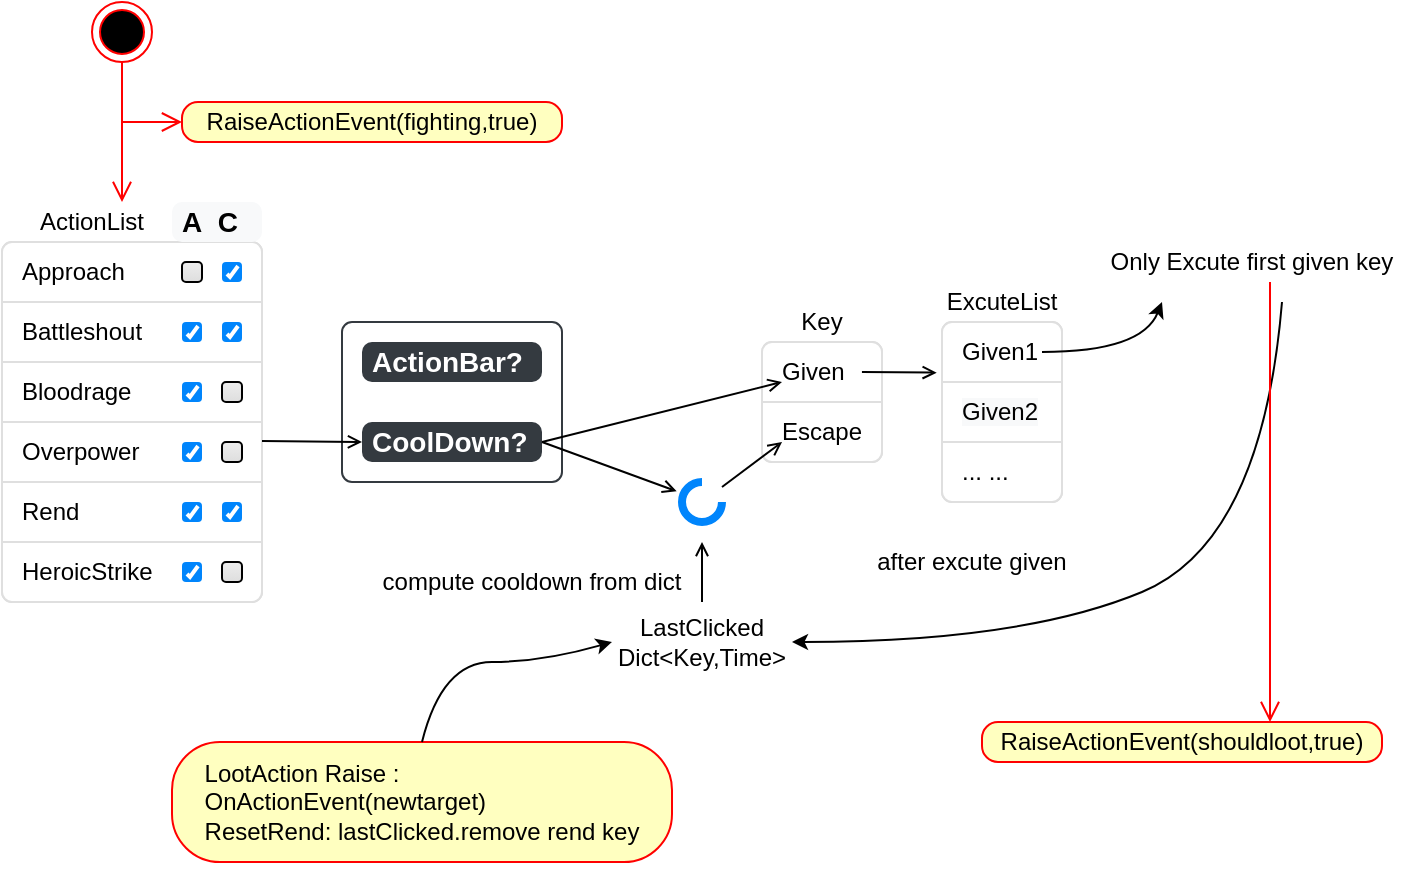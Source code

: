 <mxfile version="20.0.3" type="github">
  <diagram id="RLPOEAdhcGwVArlybR_r" name="Page-1">
    <mxGraphModel dx="1422" dy="762" grid="1" gridSize="10" guides="1" tooltips="1" connect="1" arrows="1" fold="1" page="1" pageScale="1" pageWidth="827" pageHeight="1169" math="0" shadow="0">
      <root>
        <mxCell id="0" />
        <mxCell id="1" parent="0" />
        <mxCell id="MGv8dR7Y4dB5yCq7bM32-1" value="" style="html=1;shadow=0;dashed=0;shape=mxgraph.bootstrap.rrect;rSize=5;strokeColor=#DFDFDF;html=1;whiteSpace=wrap;fillColor=#FFFFFF;fontColor=#000000;" parent="1" vertex="1">
          <mxGeometry x="120" y="290" width="130" height="180" as="geometry" />
        </mxCell>
        <mxCell id="MGv8dR7Y4dB5yCq7bM32-2" value="Approach" style="strokeColor=inherit;fillColor=inherit;gradientColor=inherit;fontColor=inherit;html=1;shadow=0;dashed=0;shape=mxgraph.bootstrap.topButton;rSize=5;perimeter=none;whiteSpace=wrap;resizeWidth=1;align=left;spacing=10;" parent="MGv8dR7Y4dB5yCq7bM32-1" vertex="1">
          <mxGeometry width="130" height="30" relative="1" as="geometry" />
        </mxCell>
        <mxCell id="MGv8dR7Y4dB5yCq7bM32-3" value="Battleshout" style="strokeColor=inherit;fillColor=inherit;gradientColor=inherit;fontColor=inherit;html=1;shadow=0;dashed=0;perimeter=none;whiteSpace=wrap;resizeWidth=1;align=left;spacing=10;" parent="MGv8dR7Y4dB5yCq7bM32-1" vertex="1">
          <mxGeometry width="130" height="30" relative="1" as="geometry">
            <mxPoint y="30" as="offset" />
          </mxGeometry>
        </mxCell>
        <mxCell id="MGv8dR7Y4dB5yCq7bM32-4" value="Bloodrage" style="strokeColor=inherit;fillColor=inherit;gradientColor=inherit;fontColor=inherit;html=1;shadow=0;dashed=0;perimeter=none;whiteSpace=wrap;resizeWidth=1;align=left;spacing=10;" parent="MGv8dR7Y4dB5yCq7bM32-1" vertex="1">
          <mxGeometry width="130" height="30" relative="1" as="geometry">
            <mxPoint y="60" as="offset" />
          </mxGeometry>
        </mxCell>
        <mxCell id="MGv8dR7Y4dB5yCq7bM32-5" value="Overpower" style="strokeColor=inherit;fillColor=inherit;gradientColor=inherit;fontColor=inherit;html=1;shadow=0;dashed=0;perimeter=none;whiteSpace=wrap;resizeWidth=1;align=left;spacing=10;" parent="MGv8dR7Y4dB5yCq7bM32-1" vertex="1">
          <mxGeometry width="130" height="30" relative="1" as="geometry">
            <mxPoint y="90" as="offset" />
          </mxGeometry>
        </mxCell>
        <mxCell id="MGv8dR7Y4dB5yCq7bM32-6" value="HeroicStrike" style="strokeColor=inherit;fillColor=inherit;gradientColor=inherit;fontColor=inherit;html=1;shadow=0;dashed=0;shape=mxgraph.bootstrap.bottomButton;rSize=5;perimeter=none;whiteSpace=wrap;resizeWidth=1;resizeHeight=0;align=left;spacing=10;" parent="MGv8dR7Y4dB5yCq7bM32-1" vertex="1">
          <mxGeometry y="1" width="130" height="30" relative="1" as="geometry">
            <mxPoint y="-30" as="offset" />
          </mxGeometry>
        </mxCell>
        <mxCell id="MGv8dR7Y4dB5yCq7bM32-16" value="Rend" style="strokeColor=inherit;fillColor=inherit;gradientColor=inherit;fontColor=inherit;html=1;shadow=0;dashed=0;perimeter=none;whiteSpace=wrap;resizeWidth=1;align=left;spacing=10;" parent="MGv8dR7Y4dB5yCq7bM32-1" vertex="1">
          <mxGeometry width="130" height="30" relative="1" as="geometry">
            <mxPoint y="120" as="offset" />
          </mxGeometry>
        </mxCell>
        <mxCell id="MGv8dR7Y4dB5yCq7bM32-70" value="" style="html=1;shadow=0;dashed=0;shape=mxgraph.bootstrap.checkbox2;labelPosition=right;verticalLabelPosition=middle;align=left;verticalAlign=middle;gradientColor=#DEDEDE;fillColor=#EDEDED;checked=1;spacing=5;checkedFill=#0085FC;checkedStroke=#ffffff;sketch=0;" parent="MGv8dR7Y4dB5yCq7bM32-1" vertex="1">
          <mxGeometry x="110" y="10" width="10" height="10" as="geometry" />
        </mxCell>
        <mxCell id="MGv8dR7Y4dB5yCq7bM32-71" value="" style="html=1;shadow=0;dashed=0;shape=mxgraph.bootstrap.checkbox2;labelPosition=right;verticalLabelPosition=middle;align=left;verticalAlign=middle;gradientColor=#DEDEDE;fillColor=#EDEDED;checked=0;spacing=5;fontColor=#6C767D;checkedFill=#0085FC;checkedStroke=#ffffff;sketch=0;" parent="MGv8dR7Y4dB5yCq7bM32-1" vertex="1">
          <mxGeometry x="90" y="10" width="10" height="10" as="geometry" />
        </mxCell>
        <mxCell id="MGv8dR7Y4dB5yCq7bM32-73" value="" style="html=1;shadow=0;dashed=0;shape=mxgraph.bootstrap.checkbox2;labelPosition=right;verticalLabelPosition=middle;align=left;verticalAlign=middle;gradientColor=#DEDEDE;fillColor=#EDEDED;checked=0;spacing=5;fontColor=#6C767D;checkedFill=#0085FC;checkedStroke=#ffffff;sketch=0;" parent="MGv8dR7Y4dB5yCq7bM32-1" vertex="1">
          <mxGeometry x="110" y="160" width="10" height="10" as="geometry" />
        </mxCell>
        <mxCell id="MGv8dR7Y4dB5yCq7bM32-74" value="" style="html=1;shadow=0;dashed=0;shape=mxgraph.bootstrap.checkbox2;labelPosition=right;verticalLabelPosition=middle;align=left;verticalAlign=middle;gradientColor=#DEDEDE;fillColor=#EDEDED;checked=1;spacing=5;checkedFill=#0085FC;checkedStroke=#ffffff;sketch=0;" parent="MGv8dR7Y4dB5yCq7bM32-1" vertex="1">
          <mxGeometry x="90" y="160" width="10" height="10" as="geometry" />
        </mxCell>
        <mxCell id="MGv8dR7Y4dB5yCq7bM32-75" value="" style="html=1;shadow=0;dashed=0;shape=mxgraph.bootstrap.checkbox2;labelPosition=right;verticalLabelPosition=middle;align=left;verticalAlign=middle;gradientColor=#DEDEDE;fillColor=#EDEDED;checked=1;spacing=5;checkedFill=#0085FC;checkedStroke=#ffffff;sketch=0;" parent="MGv8dR7Y4dB5yCq7bM32-1" vertex="1">
          <mxGeometry x="90" y="40" width="10" height="10" as="geometry" />
        </mxCell>
        <mxCell id="MGv8dR7Y4dB5yCq7bM32-76" value="" style="html=1;shadow=0;dashed=0;shape=mxgraph.bootstrap.checkbox2;labelPosition=right;verticalLabelPosition=middle;align=left;verticalAlign=middle;gradientColor=#DEDEDE;fillColor=#EDEDED;checked=1;spacing=5;checkedFill=#0085FC;checkedStroke=#ffffff;sketch=0;" parent="MGv8dR7Y4dB5yCq7bM32-1" vertex="1">
          <mxGeometry x="90" y="70" width="10" height="10" as="geometry" />
        </mxCell>
        <mxCell id="MGv8dR7Y4dB5yCq7bM32-77" value="" style="html=1;shadow=0;dashed=0;shape=mxgraph.bootstrap.checkbox2;labelPosition=right;verticalLabelPosition=middle;align=left;verticalAlign=middle;gradientColor=#DEDEDE;fillColor=#EDEDED;checked=1;spacing=5;checkedFill=#0085FC;checkedStroke=#ffffff;sketch=0;" parent="MGv8dR7Y4dB5yCq7bM32-1" vertex="1">
          <mxGeometry x="90" y="100" width="10" height="10" as="geometry" />
        </mxCell>
        <mxCell id="MGv8dR7Y4dB5yCq7bM32-78" value="" style="html=1;shadow=0;dashed=0;shape=mxgraph.bootstrap.checkbox2;labelPosition=right;verticalLabelPosition=middle;align=left;verticalAlign=middle;gradientColor=#DEDEDE;fillColor=#EDEDED;checked=1;spacing=5;checkedFill=#0085FC;checkedStroke=#ffffff;sketch=0;" parent="MGv8dR7Y4dB5yCq7bM32-1" vertex="1">
          <mxGeometry x="90" y="130" width="10" height="10" as="geometry" />
        </mxCell>
        <mxCell id="MGv8dR7Y4dB5yCq7bM32-79" value="" style="html=1;shadow=0;dashed=0;shape=mxgraph.bootstrap.checkbox2;labelPosition=right;verticalLabelPosition=middle;align=left;verticalAlign=middle;gradientColor=#DEDEDE;fillColor=#EDEDED;checked=0;spacing=5;fontColor=#6C767D;checkedFill=#0085FC;checkedStroke=#ffffff;sketch=0;" parent="MGv8dR7Y4dB5yCq7bM32-1" vertex="1">
          <mxGeometry x="110" y="70" width="10" height="10" as="geometry" />
        </mxCell>
        <mxCell id="MGv8dR7Y4dB5yCq7bM32-80" value="" style="html=1;shadow=0;dashed=0;shape=mxgraph.bootstrap.checkbox2;labelPosition=right;verticalLabelPosition=middle;align=left;verticalAlign=middle;gradientColor=#DEDEDE;fillColor=#EDEDED;checked=1;spacing=5;checkedFill=#0085FC;checkedStroke=#ffffff;sketch=0;" parent="MGv8dR7Y4dB5yCq7bM32-1" vertex="1">
          <mxGeometry x="110" y="130" width="10" height="10" as="geometry" />
        </mxCell>
        <mxCell id="MGv8dR7Y4dB5yCq7bM32-81" value="" style="html=1;shadow=0;dashed=0;shape=mxgraph.bootstrap.checkbox2;labelPosition=right;verticalLabelPosition=middle;align=left;verticalAlign=middle;gradientColor=#DEDEDE;fillColor=#EDEDED;checked=0;spacing=5;fontColor=#6C767D;checkedFill=#0085FC;checkedStroke=#ffffff;sketch=0;" parent="MGv8dR7Y4dB5yCq7bM32-1" vertex="1">
          <mxGeometry x="110" y="100" width="10" height="10" as="geometry" />
        </mxCell>
        <mxCell id="MGv8dR7Y4dB5yCq7bM32-82" value="" style="html=1;shadow=0;dashed=0;shape=mxgraph.bootstrap.checkbox2;labelPosition=right;verticalLabelPosition=middle;align=left;verticalAlign=middle;gradientColor=#DEDEDE;fillColor=#EDEDED;checked=1;spacing=5;checkedFill=#0085FC;checkedStroke=#ffffff;sketch=0;" parent="MGv8dR7Y4dB5yCq7bM32-1" vertex="1">
          <mxGeometry x="110" y="40" width="10" height="10" as="geometry" />
        </mxCell>
        <mxCell id="MGv8dR7Y4dB5yCq7bM32-22" value="ActionBar?" style="html=1;shadow=0;dashed=0;shape=mxgraph.bootstrap.rrect;rSize=5;strokeColor=none;strokeWidth=1;fillColor=#343A40;fontColor=#FFFFFF;whiteSpace=wrap;align=left;verticalAlign=middle;spacingLeft=0;fontStyle=1;fontSize=14;spacing=5;" parent="1" vertex="1">
          <mxGeometry x="300" y="340" width="90" height="20" as="geometry" />
        </mxCell>
        <mxCell id="MGv8dR7Y4dB5yCq7bM32-23" value="CoolDown?" style="html=1;shadow=0;dashed=0;shape=mxgraph.bootstrap.rrect;rSize=5;strokeColor=none;strokeWidth=1;fillColor=#343A40;fontColor=#FFFFFF;whiteSpace=wrap;align=left;verticalAlign=middle;spacingLeft=0;fontStyle=1;fontSize=14;spacing=5;" parent="1" vertex="1">
          <mxGeometry x="300" y="380" width="90" height="20" as="geometry" />
        </mxCell>
        <mxCell id="MGv8dR7Y4dB5yCq7bM32-24" value="" style="html=1;shadow=0;dashed=0;shape=mxgraph.bootstrap.rrect;rSize=5;strokeColor=#343A40;strokeWidth=1;fillColor=none;fontColor=#343A40;whiteSpace=wrap;align=center;verticalAlign=middle;spacingLeft=0;fontStyle=0;fontSize=16;spacing=5;" parent="1" vertex="1">
          <mxGeometry x="290" y="330" width="110" height="80" as="geometry" />
        </mxCell>
        <mxCell id="MGv8dR7Y4dB5yCq7bM32-25" value="" style="html=1;shadow=0;dashed=0;shape=mxgraph.bootstrap.rrect;rSize=5;strokeColor=#DFDFDF;html=1;whiteSpace=wrap;fillColor=#FFFFFF;fontColor=#000000;" parent="1" vertex="1">
          <mxGeometry x="500" y="340" width="60" height="60" as="geometry" />
        </mxCell>
        <mxCell id="MGv8dR7Y4dB5yCq7bM32-26" value="Given" style="strokeColor=inherit;fillColor=inherit;gradientColor=inherit;fontColor=inherit;html=1;shadow=0;dashed=0;shape=mxgraph.bootstrap.topButton;rSize=5;perimeter=none;whiteSpace=wrap;resizeWidth=1;align=left;spacing=10;" parent="MGv8dR7Y4dB5yCq7bM32-25" vertex="1">
          <mxGeometry width="60" height="30" relative="1" as="geometry" />
        </mxCell>
        <mxCell id="MGv8dR7Y4dB5yCq7bM32-28" value="Escape" style="strokeColor=inherit;fillColor=inherit;gradientColor=inherit;fontColor=inherit;html=1;shadow=0;dashed=0;shape=mxgraph.bootstrap.bottomButton;rSize=5;perimeter=none;whiteSpace=wrap;resizeWidth=1;resizeHeight=0;align=left;spacing=10;" parent="MGv8dR7Y4dB5yCq7bM32-25" vertex="1">
          <mxGeometry y="1" width="60" height="30" relative="1" as="geometry">
            <mxPoint y="-30" as="offset" />
          </mxGeometry>
        </mxCell>
        <mxCell id="MGv8dR7Y4dB5yCq7bM32-30" value="Key" style="text;html=1;strokeColor=none;fillColor=none;align=center;verticalAlign=middle;whiteSpace=wrap;rounded=0;" parent="1" vertex="1">
          <mxGeometry x="500" y="320" width="60" height="20" as="geometry" />
        </mxCell>
        <mxCell id="MGv8dR7Y4dB5yCq7bM32-31" value="ActionList" style="text;html=1;strokeColor=none;fillColor=none;align=center;verticalAlign=middle;whiteSpace=wrap;rounded=0;" parent="1" vertex="1">
          <mxGeometry x="135" y="270" width="60" height="20" as="geometry" />
        </mxCell>
        <mxCell id="MGv8dR7Y4dB5yCq7bM32-83" value="A&amp;nbsp; C" style="html=1;shadow=0;dashed=0;shape=mxgraph.bootstrap.rrect;rSize=5;strokeColor=none;strokeWidth=1;fillColor=#F8F9FA;fontColor=#000000;whiteSpace=wrap;align=left;verticalAlign=middle;spacingLeft=0;fontStyle=1;fontSize=14;spacing=5;" parent="1" vertex="1">
          <mxGeometry x="205" y="270" width="45" height="20" as="geometry" />
        </mxCell>
        <mxCell id="MGv8dR7Y4dB5yCq7bM32-84" value="" style="html=1;shadow=0;dashed=0;shape=mxgraph.basic.arc;startAngle=0.25;endAngle=1;strokeWidth=4;strokeColor=#0085FC;" parent="1" vertex="1">
          <mxGeometry x="460" y="410" width="20" height="20" as="geometry" />
        </mxCell>
        <mxCell id="MGv8dR7Y4dB5yCq7bM32-85" value="" style="endArrow=open;endFill=1;endSize=5;html=1;rounded=0;startSize=0;" parent="1" edge="1">
          <mxGeometry width="160" relative="1" as="geometry">
            <mxPoint x="250" y="389.5" as="sourcePoint" />
            <mxPoint x="300" y="390" as="targetPoint" />
          </mxGeometry>
        </mxCell>
        <mxCell id="MGv8dR7Y4dB5yCq7bM32-86" value="" style="endArrow=open;endFill=1;endSize=5;html=1;rounded=0;startSize=0;" parent="1" edge="1">
          <mxGeometry width="160" relative="1" as="geometry">
            <mxPoint x="390" y="390" as="sourcePoint" />
            <mxPoint x="510" y="360" as="targetPoint" />
          </mxGeometry>
        </mxCell>
        <mxCell id="MGv8dR7Y4dB5yCq7bM32-87" value="" style="endArrow=open;endFill=1;endSize=5;html=1;rounded=0;startSize=0;entryX=0.167;entryY=0.667;entryDx=0;entryDy=0;entryPerimeter=0;" parent="1" source="MGv8dR7Y4dB5yCq7bM32-84" target="MGv8dR7Y4dB5yCq7bM32-28" edge="1">
          <mxGeometry width="160" relative="1" as="geometry">
            <mxPoint x="490" y="390" as="sourcePoint" />
            <mxPoint x="570" y="395" as="targetPoint" />
          </mxGeometry>
        </mxCell>
        <mxCell id="MGv8dR7Y4dB5yCq7bM32-88" value="" style="endArrow=open;endFill=1;endSize=5;html=1;rounded=0;startSize=0;entryX=-0.133;entryY=0.233;entryDx=0;entryDy=0;entryPerimeter=0;" parent="1" target="MGv8dR7Y4dB5yCq7bM32-84" edge="1">
          <mxGeometry width="160" relative="1" as="geometry">
            <mxPoint x="390" y="390" as="sourcePoint" />
            <mxPoint x="466.66" y="426" as="targetPoint" />
          </mxGeometry>
        </mxCell>
        <mxCell id="MGv8dR7Y4dB5yCq7bM32-89" value="LastClicked Dict&amp;lt;Key,Time&amp;gt;" style="text;html=1;strokeColor=none;fillColor=none;align=center;verticalAlign=middle;whiteSpace=wrap;rounded=0;" parent="1" vertex="1">
          <mxGeometry x="425" y="480" width="90" height="20" as="geometry" />
        </mxCell>
        <mxCell id="MGv8dR7Y4dB5yCq7bM32-90" value="" style="html=1;shadow=0;dashed=0;shape=mxgraph.bootstrap.rrect;rSize=5;strokeColor=#DFDFDF;html=1;whiteSpace=wrap;fillColor=#FFFFFF;fontColor=#000000;" parent="1" vertex="1">
          <mxGeometry x="590" y="330" width="60" height="90" as="geometry" />
        </mxCell>
        <mxCell id="MGv8dR7Y4dB5yCq7bM32-91" value="Given1" style="strokeColor=inherit;fillColor=inherit;gradientColor=inherit;fontColor=inherit;html=1;shadow=0;dashed=0;shape=mxgraph.bootstrap.topButton;rSize=5;perimeter=none;whiteSpace=wrap;resizeWidth=1;align=left;spacing=10;" parent="MGv8dR7Y4dB5yCq7bM32-90" vertex="1">
          <mxGeometry width="60" height="30" relative="1" as="geometry" />
        </mxCell>
        <mxCell id="MGv8dR7Y4dB5yCq7bM32-92" value="... ..." style="strokeColor=inherit;fillColor=inherit;gradientColor=inherit;fontColor=inherit;html=1;shadow=0;dashed=0;shape=mxgraph.bootstrap.bottomButton;rSize=5;perimeter=none;whiteSpace=wrap;resizeWidth=1;resizeHeight=0;align=left;spacing=10;" parent="MGv8dR7Y4dB5yCq7bM32-90" vertex="1">
          <mxGeometry y="1" width="60" height="30" relative="1" as="geometry">
            <mxPoint y="-30" as="offset" />
          </mxGeometry>
        </mxCell>
        <mxCell id="MGv8dR7Y4dB5yCq7bM32-94" value="&lt;span style=&quot;color: rgb(0, 0, 0); font-family: Helvetica; font-size: 12px; font-style: normal; font-variant-ligatures: normal; font-variant-caps: normal; font-weight: 400; letter-spacing: normal; orphans: 2; text-align: left; text-indent: 0px; text-transform: none; widows: 2; word-spacing: 0px; -webkit-text-stroke-width: 0px; background-color: rgb(248, 249, 250); text-decoration-thickness: initial; text-decoration-style: initial; text-decoration-color: initial; float: none; display: inline !important;&quot;&gt;Given2&lt;/span&gt;" style="strokeColor=inherit;fillColor=inherit;gradientColor=inherit;fontColor=inherit;html=1;shadow=0;dashed=0;perimeter=none;whiteSpace=wrap;resizeWidth=1;align=left;spacing=10;" parent="MGv8dR7Y4dB5yCq7bM32-90" vertex="1">
          <mxGeometry y="30" width="60" height="30" as="geometry" />
        </mxCell>
        <mxCell id="MGv8dR7Y4dB5yCq7bM32-93" value="ExcuteList" style="text;html=1;strokeColor=none;fillColor=none;align=center;verticalAlign=middle;whiteSpace=wrap;rounded=0;" parent="1" vertex="1">
          <mxGeometry x="590" y="310" width="60" height="20" as="geometry" />
        </mxCell>
        <mxCell id="MGv8dR7Y4dB5yCq7bM32-95" value="" style="endArrow=open;endFill=1;endSize=5;html=1;rounded=0;startSize=0;entryX=-0.044;entryY=-0.156;entryDx=0;entryDy=0;entryPerimeter=0;exitX=0.833;exitY=0.5;exitDx=0;exitDy=0;exitPerimeter=0;" parent="1" source="MGv8dR7Y4dB5yCq7bM32-26" target="MGv8dR7Y4dB5yCq7bM32-94" edge="1">
          <mxGeometry width="160" relative="1" as="geometry">
            <mxPoint x="550" y="350" as="sourcePoint" />
            <mxPoint x="520" y="370" as="targetPoint" />
          </mxGeometry>
        </mxCell>
        <mxCell id="MGv8dR7Y4dB5yCq7bM32-99" value="" style="curved=1;endArrow=classic;html=1;rounded=0;startSize=0;endSize=5;" parent="1" edge="1">
          <mxGeometry width="50" height="50" relative="1" as="geometry">
            <mxPoint x="640" y="345" as="sourcePoint" />
            <mxPoint x="700" y="320" as="targetPoint" />
            <Array as="points">
              <mxPoint x="690" y="345" />
            </Array>
          </mxGeometry>
        </mxCell>
        <mxCell id="MGv8dR7Y4dB5yCq7bM32-100" value="Only Excute first given key" style="text;html=1;strokeColor=none;fillColor=none;align=center;verticalAlign=middle;whiteSpace=wrap;rounded=0;" parent="1" vertex="1">
          <mxGeometry x="670" y="290" width="150" height="20" as="geometry" />
        </mxCell>
        <mxCell id="MGv8dR7Y4dB5yCq7bM32-101" value="" style="curved=1;endArrow=classic;html=1;rounded=0;startSize=0;endSize=5;entryX=1;entryY=0.5;entryDx=0;entryDy=0;" parent="1" target="MGv8dR7Y4dB5yCq7bM32-89" edge="1">
          <mxGeometry width="50" height="50" relative="1" as="geometry">
            <mxPoint x="760" y="320" as="sourcePoint" />
            <mxPoint x="440" y="320" as="targetPoint" />
            <Array as="points">
              <mxPoint x="750" y="440" />
              <mxPoint x="630" y="490" />
            </Array>
          </mxGeometry>
        </mxCell>
        <mxCell id="MGv8dR7Y4dB5yCq7bM32-103" value="" style="endArrow=open;endFill=1;endSize=5;html=1;rounded=0;startSize=0;" parent="1" edge="1">
          <mxGeometry width="160" relative="1" as="geometry">
            <mxPoint x="470" y="470" as="sourcePoint" />
            <mxPoint x="470" y="440" as="targetPoint" />
          </mxGeometry>
        </mxCell>
        <mxCell id="MGv8dR7Y4dB5yCq7bM32-104" value="compute cooldown from dict" style="text;html=1;strokeColor=none;fillColor=none;align=center;verticalAlign=middle;whiteSpace=wrap;rounded=0;" parent="1" vertex="1">
          <mxGeometry x="300" y="450" width="170" height="20" as="geometry" />
        </mxCell>
        <mxCell id="av6z6smTz8OFn_1u3UOK-3" value="after excute given" style="text;html=1;strokeColor=none;fillColor=none;align=center;verticalAlign=middle;whiteSpace=wrap;rounded=0;" vertex="1" parent="1">
          <mxGeometry x="530" y="440" width="150" height="20" as="geometry" />
        </mxCell>
        <mxCell id="av6z6smTz8OFn_1u3UOK-4" value="&lt;span style=&quot;text-align: left;&quot;&gt;RaiseActionEvent(shouldloot,true)&lt;/span&gt;" style="rounded=1;whiteSpace=wrap;html=1;arcSize=40;fontColor=#000000;fillColor=#ffffc0;strokeColor=#ff0000;" vertex="1" parent="1">
          <mxGeometry x="610" y="530" width="200" height="20" as="geometry" />
        </mxCell>
        <mxCell id="av6z6smTz8OFn_1u3UOK-5" value="" style="edgeStyle=orthogonalEdgeStyle;html=1;verticalAlign=bottom;endArrow=open;endSize=8;strokeColor=#ff0000;rounded=0;exitX=0.56;exitY=1;exitDx=0;exitDy=0;exitPerimeter=0;entryX=0.72;entryY=0;entryDx=0;entryDy=0;entryPerimeter=0;" edge="1" source="MGv8dR7Y4dB5yCq7bM32-100" parent="1" target="av6z6smTz8OFn_1u3UOK-4">
          <mxGeometry relative="1" as="geometry">
            <mxPoint x="754" y="520" as="targetPoint" />
            <Array as="points" />
          </mxGeometry>
        </mxCell>
        <mxCell id="av6z6smTz8OFn_1u3UOK-6" value="&lt;span style=&quot;text-align: left;&quot;&gt;RaiseActionEvent(fighting,true)&lt;/span&gt;" style="rounded=1;whiteSpace=wrap;html=1;arcSize=40;fontColor=#000000;fillColor=#ffffc0;strokeColor=#ff0000;" vertex="1" parent="1">
          <mxGeometry x="210" y="220" width="190" height="20" as="geometry" />
        </mxCell>
        <mxCell id="av6z6smTz8OFn_1u3UOK-7" value="" style="edgeStyle=orthogonalEdgeStyle;html=1;verticalAlign=bottom;endArrow=open;endSize=8;strokeColor=#ff0000;rounded=0;entryX=0.75;entryY=0;entryDx=0;entryDy=0;exitX=0.5;exitY=1;exitDx=0;exitDy=0;" edge="1" source="av6z6smTz8OFn_1u3UOK-8" parent="1" target="MGv8dR7Y4dB5yCq7bM32-31">
          <mxGeometry relative="1" as="geometry">
            <mxPoint x="180" y="240" as="targetPoint" />
            <mxPoint x="270" y="240" as="sourcePoint" />
            <Array as="points">
              <mxPoint x="180" y="270" />
              <mxPoint x="180" y="270" />
            </Array>
          </mxGeometry>
        </mxCell>
        <mxCell id="av6z6smTz8OFn_1u3UOK-8" value="" style="ellipse;html=1;shape=endState;fillColor=#000000;strokeColor=#ff0000;" vertex="1" parent="1">
          <mxGeometry x="165" y="170" width="30" height="30" as="geometry" />
        </mxCell>
        <mxCell id="av6z6smTz8OFn_1u3UOK-9" value="" style="edgeStyle=orthogonalEdgeStyle;html=1;verticalAlign=bottom;endArrow=open;endSize=8;strokeColor=#ff0000;rounded=0;" edge="1" parent="1">
          <mxGeometry relative="1" as="geometry">
            <mxPoint x="210" y="230" as="targetPoint" />
            <mxPoint x="180" y="230" as="sourcePoint" />
          </mxGeometry>
        </mxCell>
        <mxCell id="av6z6smTz8OFn_1u3UOK-10" value="&lt;div style=&quot;text-align: left;&quot;&gt;&lt;br&gt;&lt;/div&gt;&lt;div style=&quot;text-align: left;&quot;&gt;LootAction Raise :&lt;span style=&quot;background-color: initial;&quot;&gt;&lt;br&gt;&lt;/span&gt;&lt;/div&gt;&lt;div style=&quot;text-align: left;&quot;&gt;&lt;span style=&quot;background-color: initial;&quot;&gt;OnActionEvent(&lt;/span&gt;&lt;span style=&quot;background-color: initial;&quot;&gt;newtarget&lt;/span&gt;&lt;span style=&quot;background-color: initial;&quot;&gt;)&lt;/span&gt;&lt;/div&gt;&lt;div style=&quot;text-align: left;&quot;&gt;&lt;span style=&quot;background-color: initial;&quot;&gt;ResetRend: lastClicked.remove rend key&lt;br&gt;&lt;/span&gt;&lt;/div&gt;&lt;div style=&quot;text-align: left;&quot;&gt;&lt;br&gt;&lt;/div&gt;" style="rounded=1;whiteSpace=wrap;html=1;arcSize=40;fontColor=#000000;fillColor=#ffffc0;strokeColor=#ff0000;" vertex="1" parent="1">
          <mxGeometry x="205" y="540" width="250" height="60" as="geometry" />
        </mxCell>
        <mxCell id="av6z6smTz8OFn_1u3UOK-12" value="" style="curved=1;endArrow=classic;html=1;rounded=0;startSize=0;endSize=5;entryX=0;entryY=0.5;entryDx=0;entryDy=0;exitX=0.5;exitY=0;exitDx=0;exitDy=0;" edge="1" parent="1" source="av6z6smTz8OFn_1u3UOK-10" target="MGv8dR7Y4dB5yCq7bM32-89">
          <mxGeometry width="50" height="50" relative="1" as="geometry">
            <mxPoint x="770" y="330" as="sourcePoint" />
            <mxPoint x="525" y="500" as="targetPoint" />
            <Array as="points">
              <mxPoint x="340" y="500" />
              <mxPoint x="390" y="500" />
            </Array>
          </mxGeometry>
        </mxCell>
      </root>
    </mxGraphModel>
  </diagram>
</mxfile>
